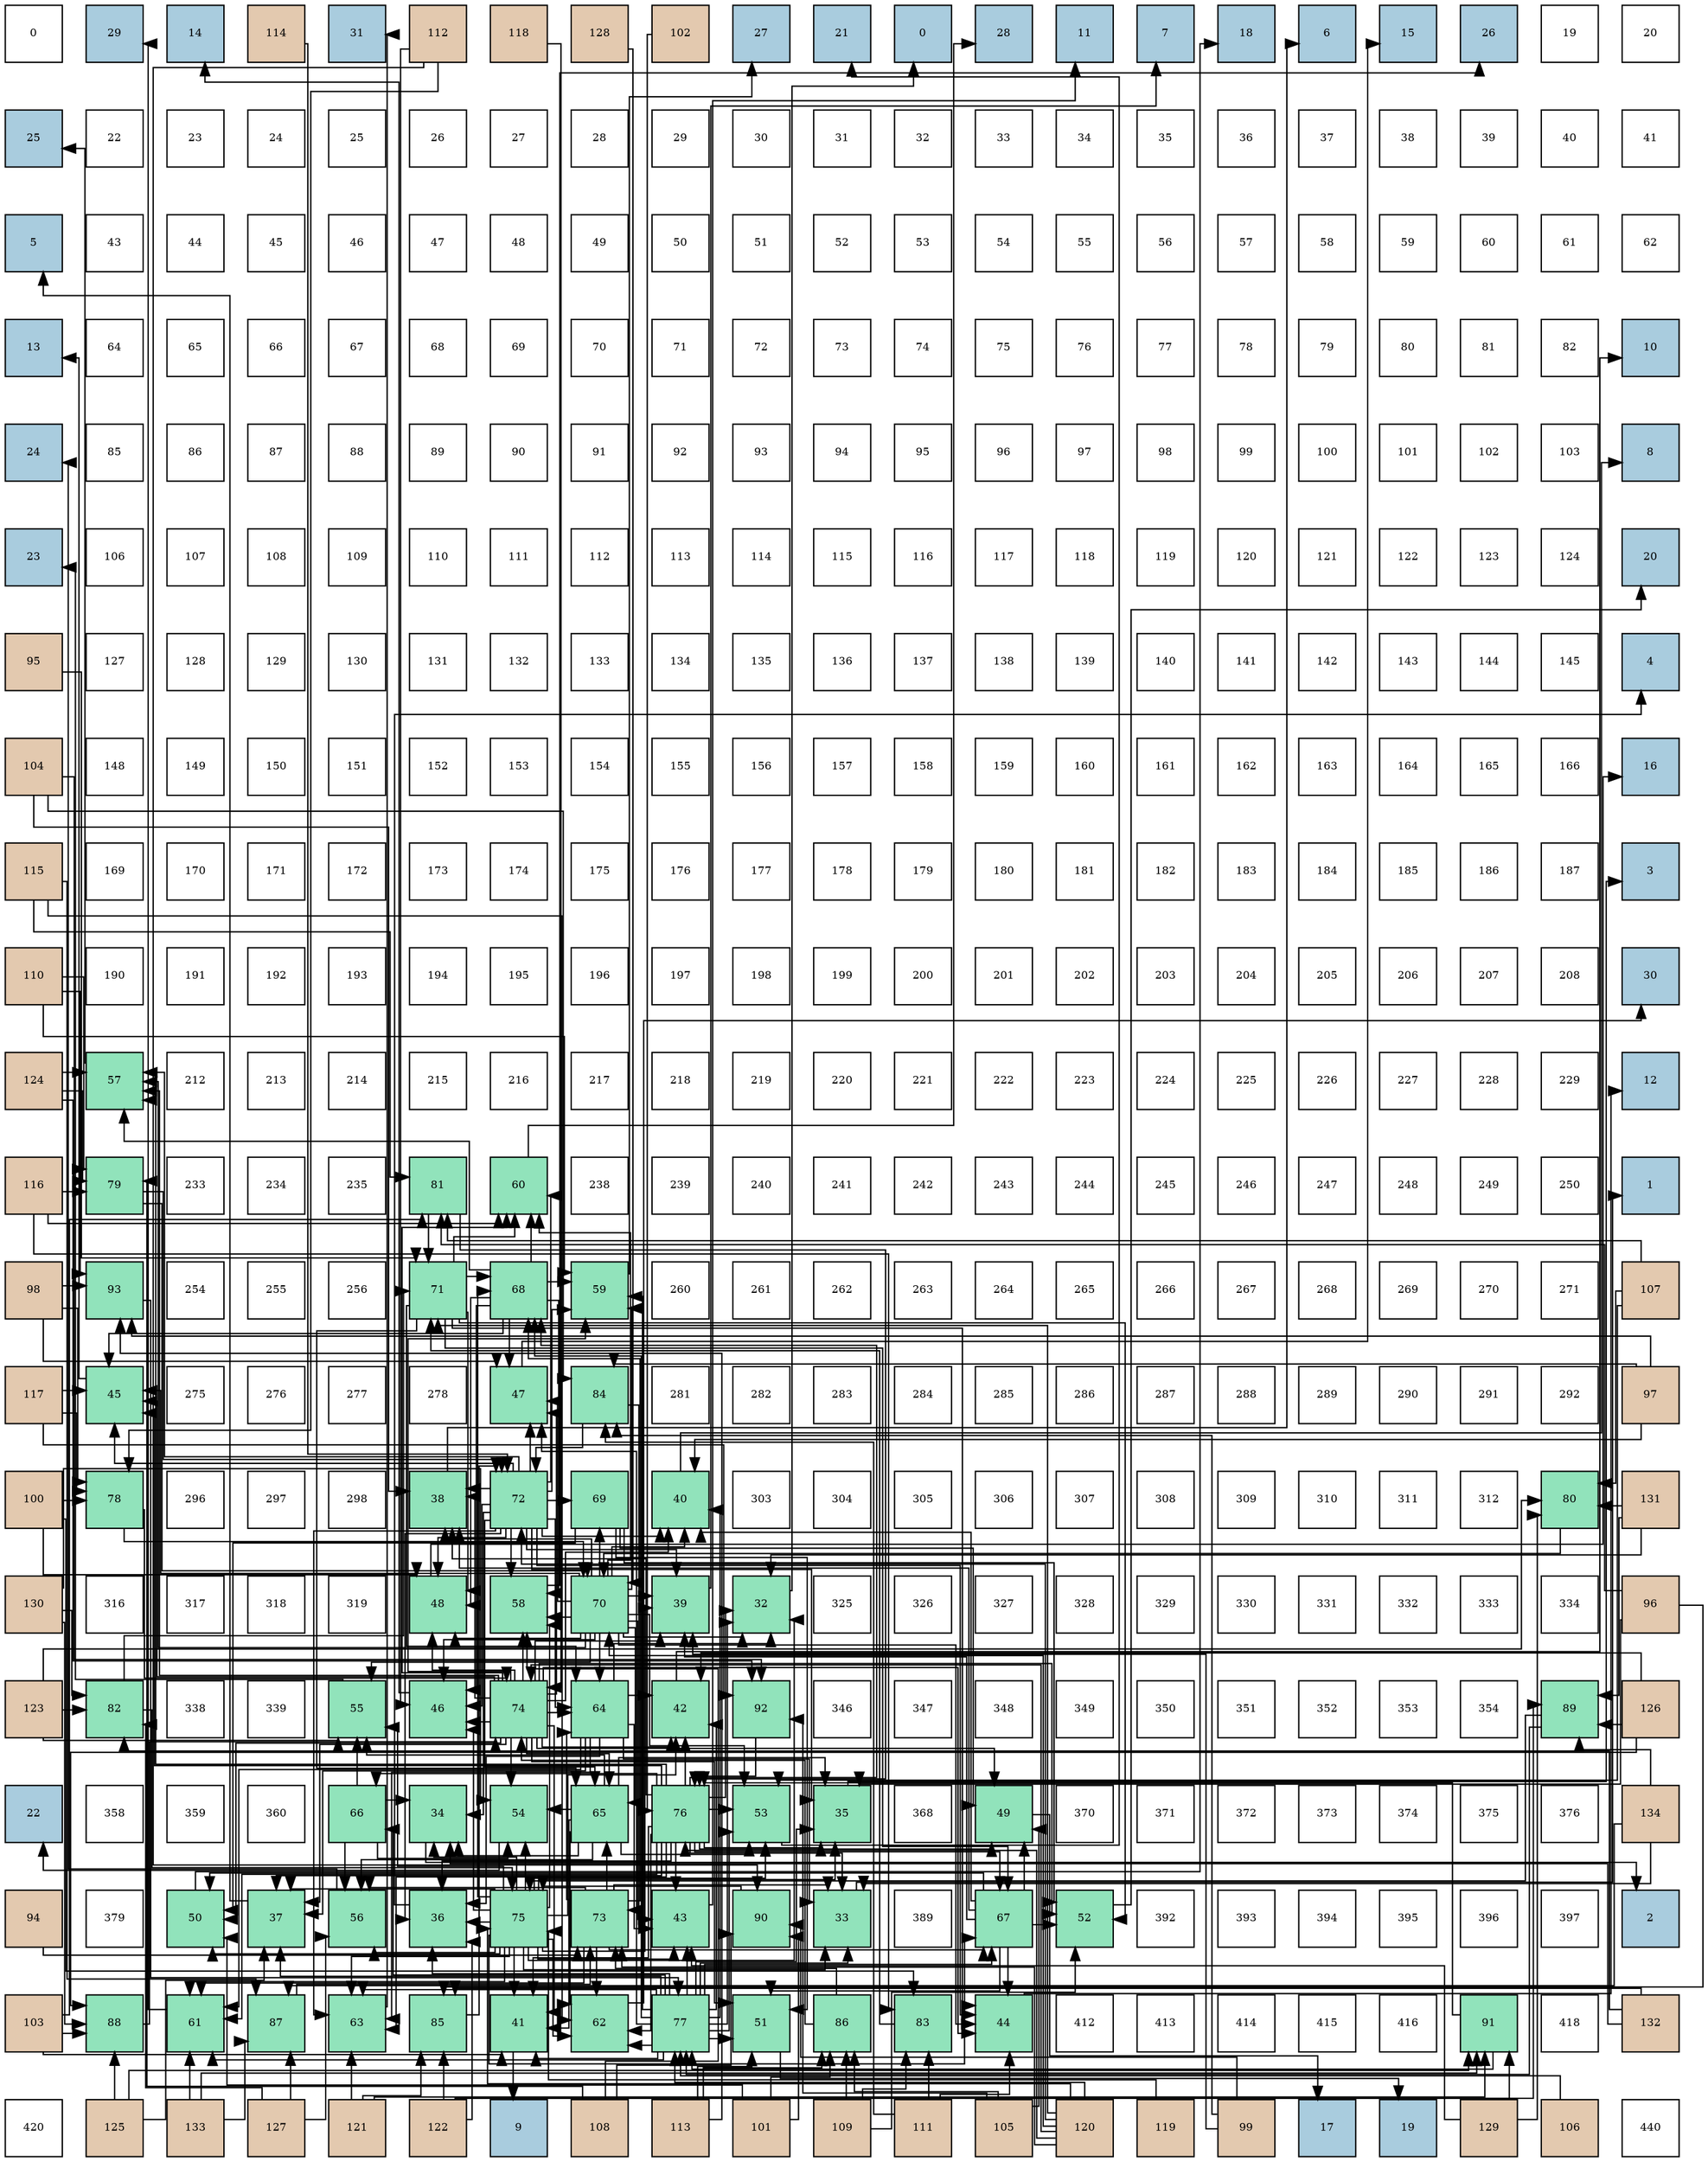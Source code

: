 digraph layout{
 rankdir=TB;
 splines=ortho;
 node [style=filled shape=square fixedsize=true width=0.6];
0[label="0", fontsize=8, fillcolor="#ffffff"];
1[label="29", fontsize=8, fillcolor="#a9ccde"];
2[label="14", fontsize=8, fillcolor="#a9ccde"];
3[label="114", fontsize=8, fillcolor="#e3c9af"];
4[label="31", fontsize=8, fillcolor="#a9ccde"];
5[label="112", fontsize=8, fillcolor="#e3c9af"];
6[label="118", fontsize=8, fillcolor="#e3c9af"];
7[label="128", fontsize=8, fillcolor="#e3c9af"];
8[label="102", fontsize=8, fillcolor="#e3c9af"];
9[label="27", fontsize=8, fillcolor="#a9ccde"];
10[label="21", fontsize=8, fillcolor="#a9ccde"];
11[label="0", fontsize=8, fillcolor="#a9ccde"];
12[label="28", fontsize=8, fillcolor="#a9ccde"];
13[label="11", fontsize=8, fillcolor="#a9ccde"];
14[label="7", fontsize=8, fillcolor="#a9ccde"];
15[label="18", fontsize=8, fillcolor="#a9ccde"];
16[label="6", fontsize=8, fillcolor="#a9ccde"];
17[label="15", fontsize=8, fillcolor="#a9ccde"];
18[label="26", fontsize=8, fillcolor="#a9ccde"];
19[label="19", fontsize=8, fillcolor="#ffffff"];
20[label="20", fontsize=8, fillcolor="#ffffff"];
21[label="25", fontsize=8, fillcolor="#a9ccde"];
22[label="22", fontsize=8, fillcolor="#ffffff"];
23[label="23", fontsize=8, fillcolor="#ffffff"];
24[label="24", fontsize=8, fillcolor="#ffffff"];
25[label="25", fontsize=8, fillcolor="#ffffff"];
26[label="26", fontsize=8, fillcolor="#ffffff"];
27[label="27", fontsize=8, fillcolor="#ffffff"];
28[label="28", fontsize=8, fillcolor="#ffffff"];
29[label="29", fontsize=8, fillcolor="#ffffff"];
30[label="30", fontsize=8, fillcolor="#ffffff"];
31[label="31", fontsize=8, fillcolor="#ffffff"];
32[label="32", fontsize=8, fillcolor="#ffffff"];
33[label="33", fontsize=8, fillcolor="#ffffff"];
34[label="34", fontsize=8, fillcolor="#ffffff"];
35[label="35", fontsize=8, fillcolor="#ffffff"];
36[label="36", fontsize=8, fillcolor="#ffffff"];
37[label="37", fontsize=8, fillcolor="#ffffff"];
38[label="38", fontsize=8, fillcolor="#ffffff"];
39[label="39", fontsize=8, fillcolor="#ffffff"];
40[label="40", fontsize=8, fillcolor="#ffffff"];
41[label="41", fontsize=8, fillcolor="#ffffff"];
42[label="5", fontsize=8, fillcolor="#a9ccde"];
43[label="43", fontsize=8, fillcolor="#ffffff"];
44[label="44", fontsize=8, fillcolor="#ffffff"];
45[label="45", fontsize=8, fillcolor="#ffffff"];
46[label="46", fontsize=8, fillcolor="#ffffff"];
47[label="47", fontsize=8, fillcolor="#ffffff"];
48[label="48", fontsize=8, fillcolor="#ffffff"];
49[label="49", fontsize=8, fillcolor="#ffffff"];
50[label="50", fontsize=8, fillcolor="#ffffff"];
51[label="51", fontsize=8, fillcolor="#ffffff"];
52[label="52", fontsize=8, fillcolor="#ffffff"];
53[label="53", fontsize=8, fillcolor="#ffffff"];
54[label="54", fontsize=8, fillcolor="#ffffff"];
55[label="55", fontsize=8, fillcolor="#ffffff"];
56[label="56", fontsize=8, fillcolor="#ffffff"];
57[label="57", fontsize=8, fillcolor="#ffffff"];
58[label="58", fontsize=8, fillcolor="#ffffff"];
59[label="59", fontsize=8, fillcolor="#ffffff"];
60[label="60", fontsize=8, fillcolor="#ffffff"];
61[label="61", fontsize=8, fillcolor="#ffffff"];
62[label="62", fontsize=8, fillcolor="#ffffff"];
63[label="13", fontsize=8, fillcolor="#a9ccde"];
64[label="64", fontsize=8, fillcolor="#ffffff"];
65[label="65", fontsize=8, fillcolor="#ffffff"];
66[label="66", fontsize=8, fillcolor="#ffffff"];
67[label="67", fontsize=8, fillcolor="#ffffff"];
68[label="68", fontsize=8, fillcolor="#ffffff"];
69[label="69", fontsize=8, fillcolor="#ffffff"];
70[label="70", fontsize=8, fillcolor="#ffffff"];
71[label="71", fontsize=8, fillcolor="#ffffff"];
72[label="72", fontsize=8, fillcolor="#ffffff"];
73[label="73", fontsize=8, fillcolor="#ffffff"];
74[label="74", fontsize=8, fillcolor="#ffffff"];
75[label="75", fontsize=8, fillcolor="#ffffff"];
76[label="76", fontsize=8, fillcolor="#ffffff"];
77[label="77", fontsize=8, fillcolor="#ffffff"];
78[label="78", fontsize=8, fillcolor="#ffffff"];
79[label="79", fontsize=8, fillcolor="#ffffff"];
80[label="80", fontsize=8, fillcolor="#ffffff"];
81[label="81", fontsize=8, fillcolor="#ffffff"];
82[label="82", fontsize=8, fillcolor="#ffffff"];
83[label="10", fontsize=8, fillcolor="#a9ccde"];
84[label="24", fontsize=8, fillcolor="#a9ccde"];
85[label="85", fontsize=8, fillcolor="#ffffff"];
86[label="86", fontsize=8, fillcolor="#ffffff"];
87[label="87", fontsize=8, fillcolor="#ffffff"];
88[label="88", fontsize=8, fillcolor="#ffffff"];
89[label="89", fontsize=8, fillcolor="#ffffff"];
90[label="90", fontsize=8, fillcolor="#ffffff"];
91[label="91", fontsize=8, fillcolor="#ffffff"];
92[label="92", fontsize=8, fillcolor="#ffffff"];
93[label="93", fontsize=8, fillcolor="#ffffff"];
94[label="94", fontsize=8, fillcolor="#ffffff"];
95[label="95", fontsize=8, fillcolor="#ffffff"];
96[label="96", fontsize=8, fillcolor="#ffffff"];
97[label="97", fontsize=8, fillcolor="#ffffff"];
98[label="98", fontsize=8, fillcolor="#ffffff"];
99[label="99", fontsize=8, fillcolor="#ffffff"];
100[label="100", fontsize=8, fillcolor="#ffffff"];
101[label="101", fontsize=8, fillcolor="#ffffff"];
102[label="102", fontsize=8, fillcolor="#ffffff"];
103[label="103", fontsize=8, fillcolor="#ffffff"];
104[label="8", fontsize=8, fillcolor="#a9ccde"];
105[label="23", fontsize=8, fillcolor="#a9ccde"];
106[label="106", fontsize=8, fillcolor="#ffffff"];
107[label="107", fontsize=8, fillcolor="#ffffff"];
108[label="108", fontsize=8, fillcolor="#ffffff"];
109[label="109", fontsize=8, fillcolor="#ffffff"];
110[label="110", fontsize=8, fillcolor="#ffffff"];
111[label="111", fontsize=8, fillcolor="#ffffff"];
112[label="112", fontsize=8, fillcolor="#ffffff"];
113[label="113", fontsize=8, fillcolor="#ffffff"];
114[label="114", fontsize=8, fillcolor="#ffffff"];
115[label="115", fontsize=8, fillcolor="#ffffff"];
116[label="116", fontsize=8, fillcolor="#ffffff"];
117[label="117", fontsize=8, fillcolor="#ffffff"];
118[label="118", fontsize=8, fillcolor="#ffffff"];
119[label="119", fontsize=8, fillcolor="#ffffff"];
120[label="120", fontsize=8, fillcolor="#ffffff"];
121[label="121", fontsize=8, fillcolor="#ffffff"];
122[label="122", fontsize=8, fillcolor="#ffffff"];
123[label="123", fontsize=8, fillcolor="#ffffff"];
124[label="124", fontsize=8, fillcolor="#ffffff"];
125[label="20", fontsize=8, fillcolor="#a9ccde"];
126[label="95", fontsize=8, fillcolor="#e3c9af"];
127[label="127", fontsize=8, fillcolor="#ffffff"];
128[label="128", fontsize=8, fillcolor="#ffffff"];
129[label="129", fontsize=8, fillcolor="#ffffff"];
130[label="130", fontsize=8, fillcolor="#ffffff"];
131[label="131", fontsize=8, fillcolor="#ffffff"];
132[label="132", fontsize=8, fillcolor="#ffffff"];
133[label="133", fontsize=8, fillcolor="#ffffff"];
134[label="134", fontsize=8, fillcolor="#ffffff"];
135[label="135", fontsize=8, fillcolor="#ffffff"];
136[label="136", fontsize=8, fillcolor="#ffffff"];
137[label="137", fontsize=8, fillcolor="#ffffff"];
138[label="138", fontsize=8, fillcolor="#ffffff"];
139[label="139", fontsize=8, fillcolor="#ffffff"];
140[label="140", fontsize=8, fillcolor="#ffffff"];
141[label="141", fontsize=8, fillcolor="#ffffff"];
142[label="142", fontsize=8, fillcolor="#ffffff"];
143[label="143", fontsize=8, fillcolor="#ffffff"];
144[label="144", fontsize=8, fillcolor="#ffffff"];
145[label="145", fontsize=8, fillcolor="#ffffff"];
146[label="4", fontsize=8, fillcolor="#a9ccde"];
147[label="104", fontsize=8, fillcolor="#e3c9af"];
148[label="148", fontsize=8, fillcolor="#ffffff"];
149[label="149", fontsize=8, fillcolor="#ffffff"];
150[label="150", fontsize=8, fillcolor="#ffffff"];
151[label="151", fontsize=8, fillcolor="#ffffff"];
152[label="152", fontsize=8, fillcolor="#ffffff"];
153[label="153", fontsize=8, fillcolor="#ffffff"];
154[label="154", fontsize=8, fillcolor="#ffffff"];
155[label="155", fontsize=8, fillcolor="#ffffff"];
156[label="156", fontsize=8, fillcolor="#ffffff"];
157[label="157", fontsize=8, fillcolor="#ffffff"];
158[label="158", fontsize=8, fillcolor="#ffffff"];
159[label="159", fontsize=8, fillcolor="#ffffff"];
160[label="160", fontsize=8, fillcolor="#ffffff"];
161[label="161", fontsize=8, fillcolor="#ffffff"];
162[label="162", fontsize=8, fillcolor="#ffffff"];
163[label="163", fontsize=8, fillcolor="#ffffff"];
164[label="164", fontsize=8, fillcolor="#ffffff"];
165[label="165", fontsize=8, fillcolor="#ffffff"];
166[label="166", fontsize=8, fillcolor="#ffffff"];
167[label="16", fontsize=8, fillcolor="#a9ccde"];
168[label="115", fontsize=8, fillcolor="#e3c9af"];
169[label="169", fontsize=8, fillcolor="#ffffff"];
170[label="170", fontsize=8, fillcolor="#ffffff"];
171[label="171", fontsize=8, fillcolor="#ffffff"];
172[label="172", fontsize=8, fillcolor="#ffffff"];
173[label="173", fontsize=8, fillcolor="#ffffff"];
174[label="174", fontsize=8, fillcolor="#ffffff"];
175[label="175", fontsize=8, fillcolor="#ffffff"];
176[label="176", fontsize=8, fillcolor="#ffffff"];
177[label="177", fontsize=8, fillcolor="#ffffff"];
178[label="178", fontsize=8, fillcolor="#ffffff"];
179[label="179", fontsize=8, fillcolor="#ffffff"];
180[label="180", fontsize=8, fillcolor="#ffffff"];
181[label="181", fontsize=8, fillcolor="#ffffff"];
182[label="182", fontsize=8, fillcolor="#ffffff"];
183[label="183", fontsize=8, fillcolor="#ffffff"];
184[label="184", fontsize=8, fillcolor="#ffffff"];
185[label="185", fontsize=8, fillcolor="#ffffff"];
186[label="186", fontsize=8, fillcolor="#ffffff"];
187[label="187", fontsize=8, fillcolor="#ffffff"];
188[label="3", fontsize=8, fillcolor="#a9ccde"];
189[label="110", fontsize=8, fillcolor="#e3c9af"];
190[label="190", fontsize=8, fillcolor="#ffffff"];
191[label="191", fontsize=8, fillcolor="#ffffff"];
192[label="192", fontsize=8, fillcolor="#ffffff"];
193[label="193", fontsize=8, fillcolor="#ffffff"];
194[label="194", fontsize=8, fillcolor="#ffffff"];
195[label="195", fontsize=8, fillcolor="#ffffff"];
196[label="196", fontsize=8, fillcolor="#ffffff"];
197[label="197", fontsize=8, fillcolor="#ffffff"];
198[label="198", fontsize=8, fillcolor="#ffffff"];
199[label="199", fontsize=8, fillcolor="#ffffff"];
200[label="200", fontsize=8, fillcolor="#ffffff"];
201[label="201", fontsize=8, fillcolor="#ffffff"];
202[label="202", fontsize=8, fillcolor="#ffffff"];
203[label="203", fontsize=8, fillcolor="#ffffff"];
204[label="204", fontsize=8, fillcolor="#ffffff"];
205[label="205", fontsize=8, fillcolor="#ffffff"];
206[label="206", fontsize=8, fillcolor="#ffffff"];
207[label="207", fontsize=8, fillcolor="#ffffff"];
208[label="208", fontsize=8, fillcolor="#ffffff"];
209[label="30", fontsize=8, fillcolor="#a9ccde"];
210[label="124", fontsize=8, fillcolor="#e3c9af"];
211[label="57", fontsize=8, fillcolor="#91e3bb"];
212[label="212", fontsize=8, fillcolor="#ffffff"];
213[label="213", fontsize=8, fillcolor="#ffffff"];
214[label="214", fontsize=8, fillcolor="#ffffff"];
215[label="215", fontsize=8, fillcolor="#ffffff"];
216[label="216", fontsize=8, fillcolor="#ffffff"];
217[label="217", fontsize=8, fillcolor="#ffffff"];
218[label="218", fontsize=8, fillcolor="#ffffff"];
219[label="219", fontsize=8, fillcolor="#ffffff"];
220[label="220", fontsize=8, fillcolor="#ffffff"];
221[label="221", fontsize=8, fillcolor="#ffffff"];
222[label="222", fontsize=8, fillcolor="#ffffff"];
223[label="223", fontsize=8, fillcolor="#ffffff"];
224[label="224", fontsize=8, fillcolor="#ffffff"];
225[label="225", fontsize=8, fillcolor="#ffffff"];
226[label="226", fontsize=8, fillcolor="#ffffff"];
227[label="227", fontsize=8, fillcolor="#ffffff"];
228[label="228", fontsize=8, fillcolor="#ffffff"];
229[label="229", fontsize=8, fillcolor="#ffffff"];
230[label="12", fontsize=8, fillcolor="#a9ccde"];
231[label="116", fontsize=8, fillcolor="#e3c9af"];
232[label="79", fontsize=8, fillcolor="#91e3bb"];
233[label="233", fontsize=8, fillcolor="#ffffff"];
234[label="234", fontsize=8, fillcolor="#ffffff"];
235[label="235", fontsize=8, fillcolor="#ffffff"];
236[label="81", fontsize=8, fillcolor="#91e3bb"];
237[label="60", fontsize=8, fillcolor="#91e3bb"];
238[label="238", fontsize=8, fillcolor="#ffffff"];
239[label="239", fontsize=8, fillcolor="#ffffff"];
240[label="240", fontsize=8, fillcolor="#ffffff"];
241[label="241", fontsize=8, fillcolor="#ffffff"];
242[label="242", fontsize=8, fillcolor="#ffffff"];
243[label="243", fontsize=8, fillcolor="#ffffff"];
244[label="244", fontsize=8, fillcolor="#ffffff"];
245[label="245", fontsize=8, fillcolor="#ffffff"];
246[label="246", fontsize=8, fillcolor="#ffffff"];
247[label="247", fontsize=8, fillcolor="#ffffff"];
248[label="248", fontsize=8, fillcolor="#ffffff"];
249[label="249", fontsize=8, fillcolor="#ffffff"];
250[label="250", fontsize=8, fillcolor="#ffffff"];
251[label="1", fontsize=8, fillcolor="#a9ccde"];
252[label="98", fontsize=8, fillcolor="#e3c9af"];
253[label="93", fontsize=8, fillcolor="#91e3bb"];
254[label="254", fontsize=8, fillcolor="#ffffff"];
255[label="255", fontsize=8, fillcolor="#ffffff"];
256[label="256", fontsize=8, fillcolor="#ffffff"];
257[label="71", fontsize=8, fillcolor="#91e3bb"];
258[label="68", fontsize=8, fillcolor="#91e3bb"];
259[label="59", fontsize=8, fillcolor="#91e3bb"];
260[label="260", fontsize=8, fillcolor="#ffffff"];
261[label="261", fontsize=8, fillcolor="#ffffff"];
262[label="262", fontsize=8, fillcolor="#ffffff"];
263[label="263", fontsize=8, fillcolor="#ffffff"];
264[label="264", fontsize=8, fillcolor="#ffffff"];
265[label="265", fontsize=8, fillcolor="#ffffff"];
266[label="266", fontsize=8, fillcolor="#ffffff"];
267[label="267", fontsize=8, fillcolor="#ffffff"];
268[label="268", fontsize=8, fillcolor="#ffffff"];
269[label="269", fontsize=8, fillcolor="#ffffff"];
270[label="270", fontsize=8, fillcolor="#ffffff"];
271[label="271", fontsize=8, fillcolor="#ffffff"];
272[label="107", fontsize=8, fillcolor="#e3c9af"];
273[label="117", fontsize=8, fillcolor="#e3c9af"];
274[label="45", fontsize=8, fillcolor="#91e3bb"];
275[label="275", fontsize=8, fillcolor="#ffffff"];
276[label="276", fontsize=8, fillcolor="#ffffff"];
277[label="277", fontsize=8, fillcolor="#ffffff"];
278[label="278", fontsize=8, fillcolor="#ffffff"];
279[label="47", fontsize=8, fillcolor="#91e3bb"];
280[label="84", fontsize=8, fillcolor="#91e3bb"];
281[label="281", fontsize=8, fillcolor="#ffffff"];
282[label="282", fontsize=8, fillcolor="#ffffff"];
283[label="283", fontsize=8, fillcolor="#ffffff"];
284[label="284", fontsize=8, fillcolor="#ffffff"];
285[label="285", fontsize=8, fillcolor="#ffffff"];
286[label="286", fontsize=8, fillcolor="#ffffff"];
287[label="287", fontsize=8, fillcolor="#ffffff"];
288[label="288", fontsize=8, fillcolor="#ffffff"];
289[label="289", fontsize=8, fillcolor="#ffffff"];
290[label="290", fontsize=8, fillcolor="#ffffff"];
291[label="291", fontsize=8, fillcolor="#ffffff"];
292[label="292", fontsize=8, fillcolor="#ffffff"];
293[label="97", fontsize=8, fillcolor="#e3c9af"];
294[label="100", fontsize=8, fillcolor="#e3c9af"];
295[label="78", fontsize=8, fillcolor="#91e3bb"];
296[label="296", fontsize=8, fillcolor="#ffffff"];
297[label="297", fontsize=8, fillcolor="#ffffff"];
298[label="298", fontsize=8, fillcolor="#ffffff"];
299[label="38", fontsize=8, fillcolor="#91e3bb"];
300[label="72", fontsize=8, fillcolor="#91e3bb"];
301[label="69", fontsize=8, fillcolor="#91e3bb"];
302[label="40", fontsize=8, fillcolor="#91e3bb"];
303[label="303", fontsize=8, fillcolor="#ffffff"];
304[label="304", fontsize=8, fillcolor="#ffffff"];
305[label="305", fontsize=8, fillcolor="#ffffff"];
306[label="306", fontsize=8, fillcolor="#ffffff"];
307[label="307", fontsize=8, fillcolor="#ffffff"];
308[label="308", fontsize=8, fillcolor="#ffffff"];
309[label="309", fontsize=8, fillcolor="#ffffff"];
310[label="310", fontsize=8, fillcolor="#ffffff"];
311[label="311", fontsize=8, fillcolor="#ffffff"];
312[label="312", fontsize=8, fillcolor="#ffffff"];
313[label="80", fontsize=8, fillcolor="#91e3bb"];
314[label="131", fontsize=8, fillcolor="#e3c9af"];
315[label="130", fontsize=8, fillcolor="#e3c9af"];
316[label="316", fontsize=8, fillcolor="#ffffff"];
317[label="317", fontsize=8, fillcolor="#ffffff"];
318[label="318", fontsize=8, fillcolor="#ffffff"];
319[label="319", fontsize=8, fillcolor="#ffffff"];
320[label="48", fontsize=8, fillcolor="#91e3bb"];
321[label="58", fontsize=8, fillcolor="#91e3bb"];
322[label="70", fontsize=8, fillcolor="#91e3bb"];
323[label="39", fontsize=8, fillcolor="#91e3bb"];
324[label="32", fontsize=8, fillcolor="#91e3bb"];
325[label="325", fontsize=8, fillcolor="#ffffff"];
326[label="326", fontsize=8, fillcolor="#ffffff"];
327[label="327", fontsize=8, fillcolor="#ffffff"];
328[label="328", fontsize=8, fillcolor="#ffffff"];
329[label="329", fontsize=8, fillcolor="#ffffff"];
330[label="330", fontsize=8, fillcolor="#ffffff"];
331[label="331", fontsize=8, fillcolor="#ffffff"];
332[label="332", fontsize=8, fillcolor="#ffffff"];
333[label="333", fontsize=8, fillcolor="#ffffff"];
334[label="334", fontsize=8, fillcolor="#ffffff"];
335[label="96", fontsize=8, fillcolor="#e3c9af"];
336[label="123", fontsize=8, fillcolor="#e3c9af"];
337[label="82", fontsize=8, fillcolor="#91e3bb"];
338[label="338", fontsize=8, fillcolor="#ffffff"];
339[label="339", fontsize=8, fillcolor="#ffffff"];
340[label="55", fontsize=8, fillcolor="#91e3bb"];
341[label="46", fontsize=8, fillcolor="#91e3bb"];
342[label="74", fontsize=8, fillcolor="#91e3bb"];
343[label="64", fontsize=8, fillcolor="#91e3bb"];
344[label="42", fontsize=8, fillcolor="#91e3bb"];
345[label="92", fontsize=8, fillcolor="#91e3bb"];
346[label="346", fontsize=8, fillcolor="#ffffff"];
347[label="347", fontsize=8, fillcolor="#ffffff"];
348[label="348", fontsize=8, fillcolor="#ffffff"];
349[label="349", fontsize=8, fillcolor="#ffffff"];
350[label="350", fontsize=8, fillcolor="#ffffff"];
351[label="351", fontsize=8, fillcolor="#ffffff"];
352[label="352", fontsize=8, fillcolor="#ffffff"];
353[label="353", fontsize=8, fillcolor="#ffffff"];
354[label="354", fontsize=8, fillcolor="#ffffff"];
355[label="89", fontsize=8, fillcolor="#91e3bb"];
356[label="126", fontsize=8, fillcolor="#e3c9af"];
357[label="22", fontsize=8, fillcolor="#a9ccde"];
358[label="358", fontsize=8, fillcolor="#ffffff"];
359[label="359", fontsize=8, fillcolor="#ffffff"];
360[label="360", fontsize=8, fillcolor="#ffffff"];
361[label="66", fontsize=8, fillcolor="#91e3bb"];
362[label="34", fontsize=8, fillcolor="#91e3bb"];
363[label="54", fontsize=8, fillcolor="#91e3bb"];
364[label="65", fontsize=8, fillcolor="#91e3bb"];
365[label="76", fontsize=8, fillcolor="#91e3bb"];
366[label="53", fontsize=8, fillcolor="#91e3bb"];
367[label="35", fontsize=8, fillcolor="#91e3bb"];
368[label="368", fontsize=8, fillcolor="#ffffff"];
369[label="49", fontsize=8, fillcolor="#91e3bb"];
370[label="370", fontsize=8, fillcolor="#ffffff"];
371[label="371", fontsize=8, fillcolor="#ffffff"];
372[label="372", fontsize=8, fillcolor="#ffffff"];
373[label="373", fontsize=8, fillcolor="#ffffff"];
374[label="374", fontsize=8, fillcolor="#ffffff"];
375[label="375", fontsize=8, fillcolor="#ffffff"];
376[label="376", fontsize=8, fillcolor="#ffffff"];
377[label="134", fontsize=8, fillcolor="#e3c9af"];
378[label="94", fontsize=8, fillcolor="#e3c9af"];
379[label="379", fontsize=8, fillcolor="#ffffff"];
380[label="50", fontsize=8, fillcolor="#91e3bb"];
381[label="37", fontsize=8, fillcolor="#91e3bb"];
382[label="56", fontsize=8, fillcolor="#91e3bb"];
383[label="36", fontsize=8, fillcolor="#91e3bb"];
384[label="75", fontsize=8, fillcolor="#91e3bb"];
385[label="73", fontsize=8, fillcolor="#91e3bb"];
386[label="43", fontsize=8, fillcolor="#91e3bb"];
387[label="90", fontsize=8, fillcolor="#91e3bb"];
388[label="33", fontsize=8, fillcolor="#91e3bb"];
389[label="389", fontsize=8, fillcolor="#ffffff"];
390[label="67", fontsize=8, fillcolor="#91e3bb"];
391[label="52", fontsize=8, fillcolor="#91e3bb"];
392[label="392", fontsize=8, fillcolor="#ffffff"];
393[label="393", fontsize=8, fillcolor="#ffffff"];
394[label="394", fontsize=8, fillcolor="#ffffff"];
395[label="395", fontsize=8, fillcolor="#ffffff"];
396[label="396", fontsize=8, fillcolor="#ffffff"];
397[label="397", fontsize=8, fillcolor="#ffffff"];
398[label="2", fontsize=8, fillcolor="#a9ccde"];
399[label="103", fontsize=8, fillcolor="#e3c9af"];
400[label="88", fontsize=8, fillcolor="#91e3bb"];
401[label="61", fontsize=8, fillcolor="#91e3bb"];
402[label="87", fontsize=8, fillcolor="#91e3bb"];
403[label="63", fontsize=8, fillcolor="#91e3bb"];
404[label="85", fontsize=8, fillcolor="#91e3bb"];
405[label="41", fontsize=8, fillcolor="#91e3bb"];
406[label="62", fontsize=8, fillcolor="#91e3bb"];
407[label="77", fontsize=8, fillcolor="#91e3bb"];
408[label="51", fontsize=8, fillcolor="#91e3bb"];
409[label="86", fontsize=8, fillcolor="#91e3bb"];
410[label="83", fontsize=8, fillcolor="#91e3bb"];
411[label="44", fontsize=8, fillcolor="#91e3bb"];
412[label="412", fontsize=8, fillcolor="#ffffff"];
413[label="413", fontsize=8, fillcolor="#ffffff"];
414[label="414", fontsize=8, fillcolor="#ffffff"];
415[label="415", fontsize=8, fillcolor="#ffffff"];
416[label="416", fontsize=8, fillcolor="#ffffff"];
417[label="91", fontsize=8, fillcolor="#91e3bb"];
418[label="418", fontsize=8, fillcolor="#ffffff"];
419[label="132", fontsize=8, fillcolor="#e3c9af"];
420[label="420", fontsize=8, fillcolor="#ffffff"];
421[label="125", fontsize=8, fillcolor="#e3c9af"];
422[label="133", fontsize=8, fillcolor="#e3c9af"];
423[label="127", fontsize=8, fillcolor="#e3c9af"];
424[label="121", fontsize=8, fillcolor="#e3c9af"];
425[label="122", fontsize=8, fillcolor="#e3c9af"];
426[label="9", fontsize=8, fillcolor="#a9ccde"];
427[label="108", fontsize=8, fillcolor="#e3c9af"];
428[label="113", fontsize=8, fillcolor="#e3c9af"];
429[label="101", fontsize=8, fillcolor="#e3c9af"];
430[label="109", fontsize=8, fillcolor="#e3c9af"];
431[label="111", fontsize=8, fillcolor="#e3c9af"];
432[label="105", fontsize=8, fillcolor="#e3c9af"];
433[label="120", fontsize=8, fillcolor="#e3c9af"];
434[label="119", fontsize=8, fillcolor="#e3c9af"];
435[label="99", fontsize=8, fillcolor="#e3c9af"];
436[label="17", fontsize=8, fillcolor="#a9ccde"];
437[label="19", fontsize=8, fillcolor="#a9ccde"];
438[label="129", fontsize=8, fillcolor="#e3c9af"];
439[label="106", fontsize=8, fillcolor="#e3c9af"];
440[label="440", fontsize=8, fillcolor="#ffffff"];
edge [constraint=false, style=vis];324 -> 11;
388 -> 251;
362 -> 398;
367 -> 188;
383 -> 146;
381 -> 42;
299 -> 16;
323 -> 14;
302 -> 104;
405 -> 426;
344 -> 83;
386 -> 13;
411 -> 230;
274 -> 63;
341 -> 2;
279 -> 17;
320 -> 167;
369 -> 436;
380 -> 15;
408 -> 437;
391 -> 125;
366 -> 10;
363 -> 357;
340 -> 105;
382 -> 84;
211 -> 21;
321 -> 18;
259 -> 9;
237 -> 12;
401 -> 1;
406 -> 209;
403 -> 4;
343 -> 324;
343 -> 388;
343 -> 383;
343 -> 381;
343 -> 344;
343 -> 386;
343 -> 401;
343 -> 403;
364 -> 362;
364 -> 367;
364 -> 405;
364 -> 366;
364 -> 363;
364 -> 340;
364 -> 382;
364 -> 406;
361 -> 362;
361 -> 363;
361 -> 340;
361 -> 382;
390 -> 299;
390 -> 323;
390 -> 302;
390 -> 411;
390 -> 369;
390 -> 380;
390 -> 408;
390 -> 391;
258 -> 274;
258 -> 341;
258 -> 279;
258 -> 320;
258 -> 211;
258 -> 321;
258 -> 259;
258 -> 237;
301 -> 369;
301 -> 380;
301 -> 408;
301 -> 391;
322 -> 324;
322 -> 299;
322 -> 323;
322 -> 302;
322 -> 386;
322 -> 411;
322 -> 274;
322 -> 341;
322 -> 279;
322 -> 320;
322 -> 366;
322 -> 340;
322 -> 211;
322 -> 321;
322 -> 259;
322 -> 237;
322 -> 343;
322 -> 364;
322 -> 301;
257 -> 411;
257 -> 320;
257 -> 391;
257 -> 237;
257 -> 343;
257 -> 364;
257 -> 390;
257 -> 258;
300 -> 362;
300 -> 367;
300 -> 383;
300 -> 299;
300 -> 323;
300 -> 302;
300 -> 411;
300 -> 274;
300 -> 341;
300 -> 279;
300 -> 320;
300 -> 211;
300 -> 321;
300 -> 259;
300 -> 237;
300 -> 403;
300 -> 343;
300 -> 364;
300 -> 301;
385 -> 388;
385 -> 382;
385 -> 401;
385 -> 406;
385 -> 343;
385 -> 364;
385 -> 390;
385 -> 258;
342 -> 381;
342 -> 299;
342 -> 323;
342 -> 302;
342 -> 405;
342 -> 344;
342 -> 411;
342 -> 274;
342 -> 341;
342 -> 279;
342 -> 320;
342 -> 369;
342 -> 380;
342 -> 408;
342 -> 391;
342 -> 363;
342 -> 211;
342 -> 321;
342 -> 259;
342 -> 237;
342 -> 343;
342 -> 364;
384 -> 324;
384 -> 388;
384 -> 362;
384 -> 367;
384 -> 383;
384 -> 381;
384 -> 323;
384 -> 405;
384 -> 344;
384 -> 386;
384 -> 341;
384 -> 380;
384 -> 366;
384 -> 363;
384 -> 340;
384 -> 382;
384 -> 321;
384 -> 401;
384 -> 406;
384 -> 403;
384 -> 390;
384 -> 258;
365 -> 324;
365 -> 388;
365 -> 367;
365 -> 383;
365 -> 381;
365 -> 299;
365 -> 405;
365 -> 344;
365 -> 386;
365 -> 274;
365 -> 369;
365 -> 366;
365 -> 211;
365 -> 401;
365 -> 406;
365 -> 403;
365 -> 361;
365 -> 390;
365 -> 258;
407 -> 324;
407 -> 388;
407 -> 367;
407 -> 383;
407 -> 381;
407 -> 302;
407 -> 405;
407 -> 344;
407 -> 386;
407 -> 279;
407 -> 408;
407 -> 366;
407 -> 259;
407 -> 401;
407 -> 406;
407 -> 403;
407 -> 361;
407 -> 390;
407 -> 258;
295 -> 322;
295 -> 342;
232 -> 322;
232 -> 300;
313 -> 322;
236 -> 257;
236 -> 365;
337 -> 257;
337 -> 384;
410 -> 257;
280 -> 300;
280 -> 385;
404 -> 300;
409 -> 385;
409 -> 342;
402 -> 385;
400 -> 342;
355 -> 384;
355 -> 407;
387 -> 384;
417 -> 365;
417 -> 407;
345 -> 365;
253 -> 407;
378 -> 385;
126 -> 257;
335 -> 367;
335 -> 236;
335 -> 404;
293 -> 302;
293 -> 280;
293 -> 253;
252 -> 279;
252 -> 295;
252 -> 253;
435 -> 323;
435 -> 280;
435 -> 387;
294 -> 320;
294 -> 295;
294 -> 410;
429 -> 380;
429 -> 409;
429 -> 387;
8 -> 365;
399 -> 405;
399 -> 236;
399 -> 400;
147 -> 299;
147 -> 280;
147 -> 345;
432 -> 369;
432 -> 409;
432 -> 345;
439 -> 407;
272 -> 366;
272 -> 313;
272 -> 236;
427 -> 321;
427 -> 232;
427 -> 387;
430 -> 391;
430 -> 410;
430 -> 409;
189 -> 259;
189 -> 232;
189 -> 253;
431 -> 411;
431 -> 410;
431 -> 280;
5 -> 341;
5 -> 295;
5 -> 387;
428 -> 408;
428 -> 409;
428 -> 253;
3 -> 300;
168 -> 406;
168 -> 236;
168 -> 402;
231 -> 237;
231 -> 232;
231 -> 410;
273 -> 274;
273 -> 295;
273 -> 345;
6 -> 342;
434 -> 384;
433 -> 322;
433 -> 257;
433 -> 300;
433 -> 385;
433 -> 342;
433 -> 384;
433 -> 365;
433 -> 407;
424 -> 403;
424 -> 404;
424 -> 417;
425 -> 383;
425 -> 404;
425 -> 355;
336 -> 340;
336 -> 313;
336 -> 337;
210 -> 211;
210 -> 232;
210 -> 345;
421 -> 381;
421 -> 400;
421 -> 417;
356 -> 344;
356 -> 400;
356 -> 355;
423 -> 382;
423 -> 337;
423 -> 402;
7 -> 322;
438 -> 386;
438 -> 313;
438 -> 417;
315 -> 363;
315 -> 337;
315 -> 400;
314 -> 324;
314 -> 313;
314 -> 355;
419 -> 362;
419 -> 337;
419 -> 404;
422 -> 401;
422 -> 402;
422 -> 417;
377 -> 388;
377 -> 402;
377 -> 355;
edge [constraint=true, style=invis];
0 -> 21 -> 42 -> 63 -> 84 -> 105 -> 126 -> 147 -> 168 -> 189 -> 210 -> 231 -> 252 -> 273 -> 294 -> 315 -> 336 -> 357 -> 378 -> 399 -> 420;
1 -> 22 -> 43 -> 64 -> 85 -> 106 -> 127 -> 148 -> 169 -> 190 -> 211 -> 232 -> 253 -> 274 -> 295 -> 316 -> 337 -> 358 -> 379 -> 400 -> 421;
2 -> 23 -> 44 -> 65 -> 86 -> 107 -> 128 -> 149 -> 170 -> 191 -> 212 -> 233 -> 254 -> 275 -> 296 -> 317 -> 338 -> 359 -> 380 -> 401 -> 422;
3 -> 24 -> 45 -> 66 -> 87 -> 108 -> 129 -> 150 -> 171 -> 192 -> 213 -> 234 -> 255 -> 276 -> 297 -> 318 -> 339 -> 360 -> 381 -> 402 -> 423;
4 -> 25 -> 46 -> 67 -> 88 -> 109 -> 130 -> 151 -> 172 -> 193 -> 214 -> 235 -> 256 -> 277 -> 298 -> 319 -> 340 -> 361 -> 382 -> 403 -> 424;
5 -> 26 -> 47 -> 68 -> 89 -> 110 -> 131 -> 152 -> 173 -> 194 -> 215 -> 236 -> 257 -> 278 -> 299 -> 320 -> 341 -> 362 -> 383 -> 404 -> 425;
6 -> 27 -> 48 -> 69 -> 90 -> 111 -> 132 -> 153 -> 174 -> 195 -> 216 -> 237 -> 258 -> 279 -> 300 -> 321 -> 342 -> 363 -> 384 -> 405 -> 426;
7 -> 28 -> 49 -> 70 -> 91 -> 112 -> 133 -> 154 -> 175 -> 196 -> 217 -> 238 -> 259 -> 280 -> 301 -> 322 -> 343 -> 364 -> 385 -> 406 -> 427;
8 -> 29 -> 50 -> 71 -> 92 -> 113 -> 134 -> 155 -> 176 -> 197 -> 218 -> 239 -> 260 -> 281 -> 302 -> 323 -> 344 -> 365 -> 386 -> 407 -> 428;
9 -> 30 -> 51 -> 72 -> 93 -> 114 -> 135 -> 156 -> 177 -> 198 -> 219 -> 240 -> 261 -> 282 -> 303 -> 324 -> 345 -> 366 -> 387 -> 408 -> 429;
10 -> 31 -> 52 -> 73 -> 94 -> 115 -> 136 -> 157 -> 178 -> 199 -> 220 -> 241 -> 262 -> 283 -> 304 -> 325 -> 346 -> 367 -> 388 -> 409 -> 430;
11 -> 32 -> 53 -> 74 -> 95 -> 116 -> 137 -> 158 -> 179 -> 200 -> 221 -> 242 -> 263 -> 284 -> 305 -> 326 -> 347 -> 368 -> 389 -> 410 -> 431;
12 -> 33 -> 54 -> 75 -> 96 -> 117 -> 138 -> 159 -> 180 -> 201 -> 222 -> 243 -> 264 -> 285 -> 306 -> 327 -> 348 -> 369 -> 390 -> 411 -> 432;
13 -> 34 -> 55 -> 76 -> 97 -> 118 -> 139 -> 160 -> 181 -> 202 -> 223 -> 244 -> 265 -> 286 -> 307 -> 328 -> 349 -> 370 -> 391 -> 412 -> 433;
14 -> 35 -> 56 -> 77 -> 98 -> 119 -> 140 -> 161 -> 182 -> 203 -> 224 -> 245 -> 266 -> 287 -> 308 -> 329 -> 350 -> 371 -> 392 -> 413 -> 434;
15 -> 36 -> 57 -> 78 -> 99 -> 120 -> 141 -> 162 -> 183 -> 204 -> 225 -> 246 -> 267 -> 288 -> 309 -> 330 -> 351 -> 372 -> 393 -> 414 -> 435;
16 -> 37 -> 58 -> 79 -> 100 -> 121 -> 142 -> 163 -> 184 -> 205 -> 226 -> 247 -> 268 -> 289 -> 310 -> 331 -> 352 -> 373 -> 394 -> 415 -> 436;
17 -> 38 -> 59 -> 80 -> 101 -> 122 -> 143 -> 164 -> 185 -> 206 -> 227 -> 248 -> 269 -> 290 -> 311 -> 332 -> 353 -> 374 -> 395 -> 416 -> 437;
18 -> 39 -> 60 -> 81 -> 102 -> 123 -> 144 -> 165 -> 186 -> 207 -> 228 -> 249 -> 270 -> 291 -> 312 -> 333 -> 354 -> 375 -> 396 -> 417 -> 438;
19 -> 40 -> 61 -> 82 -> 103 -> 124 -> 145 -> 166 -> 187 -> 208 -> 229 -> 250 -> 271 -> 292 -> 313 -> 334 -> 355 -> 376 -> 397 -> 418 -> 439;
20 -> 41 -> 62 -> 83 -> 104 -> 125 -> 146 -> 167 -> 188 -> 209 -> 230 -> 251 -> 272 -> 293 -> 314 -> 335 -> 356 -> 377 -> 398 -> 419 -> 440;
rank = same {0 -> 1 -> 2 -> 3 -> 4 -> 5 -> 6 -> 7 -> 8 -> 9 -> 10 -> 11 -> 12 -> 13 -> 14 -> 15 -> 16 -> 17 -> 18 -> 19 -> 20};
rank = same {21 -> 22 -> 23 -> 24 -> 25 -> 26 -> 27 -> 28 -> 29 -> 30 -> 31 -> 32 -> 33 -> 34 -> 35 -> 36 -> 37 -> 38 -> 39 -> 40 -> 41};
rank = same {42 -> 43 -> 44 -> 45 -> 46 -> 47 -> 48 -> 49 -> 50 -> 51 -> 52 -> 53 -> 54 -> 55 -> 56 -> 57 -> 58 -> 59 -> 60 -> 61 -> 62};
rank = same {63 -> 64 -> 65 -> 66 -> 67 -> 68 -> 69 -> 70 -> 71 -> 72 -> 73 -> 74 -> 75 -> 76 -> 77 -> 78 -> 79 -> 80 -> 81 -> 82 -> 83};
rank = same {84 -> 85 -> 86 -> 87 -> 88 -> 89 -> 90 -> 91 -> 92 -> 93 -> 94 -> 95 -> 96 -> 97 -> 98 -> 99 -> 100 -> 101 -> 102 -> 103 -> 104};
rank = same {105 -> 106 -> 107 -> 108 -> 109 -> 110 -> 111 -> 112 -> 113 -> 114 -> 115 -> 116 -> 117 -> 118 -> 119 -> 120 -> 121 -> 122 -> 123 -> 124 -> 125};
rank = same {126 -> 127 -> 128 -> 129 -> 130 -> 131 -> 132 -> 133 -> 134 -> 135 -> 136 -> 137 -> 138 -> 139 -> 140 -> 141 -> 142 -> 143 -> 144 -> 145 -> 146};
rank = same {147 -> 148 -> 149 -> 150 -> 151 -> 152 -> 153 -> 154 -> 155 -> 156 -> 157 -> 158 -> 159 -> 160 -> 161 -> 162 -> 163 -> 164 -> 165 -> 166 -> 167};
rank = same {168 -> 169 -> 170 -> 171 -> 172 -> 173 -> 174 -> 175 -> 176 -> 177 -> 178 -> 179 -> 180 -> 181 -> 182 -> 183 -> 184 -> 185 -> 186 -> 187 -> 188};
rank = same {189 -> 190 -> 191 -> 192 -> 193 -> 194 -> 195 -> 196 -> 197 -> 198 -> 199 -> 200 -> 201 -> 202 -> 203 -> 204 -> 205 -> 206 -> 207 -> 208 -> 209};
rank = same {210 -> 211 -> 212 -> 213 -> 214 -> 215 -> 216 -> 217 -> 218 -> 219 -> 220 -> 221 -> 222 -> 223 -> 224 -> 225 -> 226 -> 227 -> 228 -> 229 -> 230};
rank = same {231 -> 232 -> 233 -> 234 -> 235 -> 236 -> 237 -> 238 -> 239 -> 240 -> 241 -> 242 -> 243 -> 244 -> 245 -> 246 -> 247 -> 248 -> 249 -> 250 -> 251};
rank = same {252 -> 253 -> 254 -> 255 -> 256 -> 257 -> 258 -> 259 -> 260 -> 261 -> 262 -> 263 -> 264 -> 265 -> 266 -> 267 -> 268 -> 269 -> 270 -> 271 -> 272};
rank = same {273 -> 274 -> 275 -> 276 -> 277 -> 278 -> 279 -> 280 -> 281 -> 282 -> 283 -> 284 -> 285 -> 286 -> 287 -> 288 -> 289 -> 290 -> 291 -> 292 -> 293};
rank = same {294 -> 295 -> 296 -> 297 -> 298 -> 299 -> 300 -> 301 -> 302 -> 303 -> 304 -> 305 -> 306 -> 307 -> 308 -> 309 -> 310 -> 311 -> 312 -> 313 -> 314};
rank = same {315 -> 316 -> 317 -> 318 -> 319 -> 320 -> 321 -> 322 -> 323 -> 324 -> 325 -> 326 -> 327 -> 328 -> 329 -> 330 -> 331 -> 332 -> 333 -> 334 -> 335};
rank = same {336 -> 337 -> 338 -> 339 -> 340 -> 341 -> 342 -> 343 -> 344 -> 345 -> 346 -> 347 -> 348 -> 349 -> 350 -> 351 -> 352 -> 353 -> 354 -> 355 -> 356};
rank = same {357 -> 358 -> 359 -> 360 -> 361 -> 362 -> 363 -> 364 -> 365 -> 366 -> 367 -> 368 -> 369 -> 370 -> 371 -> 372 -> 373 -> 374 -> 375 -> 376 -> 377};
rank = same {378 -> 379 -> 380 -> 381 -> 382 -> 383 -> 384 -> 385 -> 386 -> 387 -> 388 -> 389 -> 390 -> 391 -> 392 -> 393 -> 394 -> 395 -> 396 -> 397 -> 398};
rank = same {399 -> 400 -> 401 -> 402 -> 403 -> 404 -> 405 -> 406 -> 407 -> 408 -> 409 -> 410 -> 411 -> 412 -> 413 -> 414 -> 415 -> 416 -> 417 -> 418 -> 419};
rank = same {420 -> 421 -> 422 -> 423 -> 424 -> 425 -> 426 -> 427 -> 428 -> 429 -> 430 -> 431 -> 432 -> 433 -> 434 -> 435 -> 436 -> 437 -> 438 -> 439 -> 440};
}